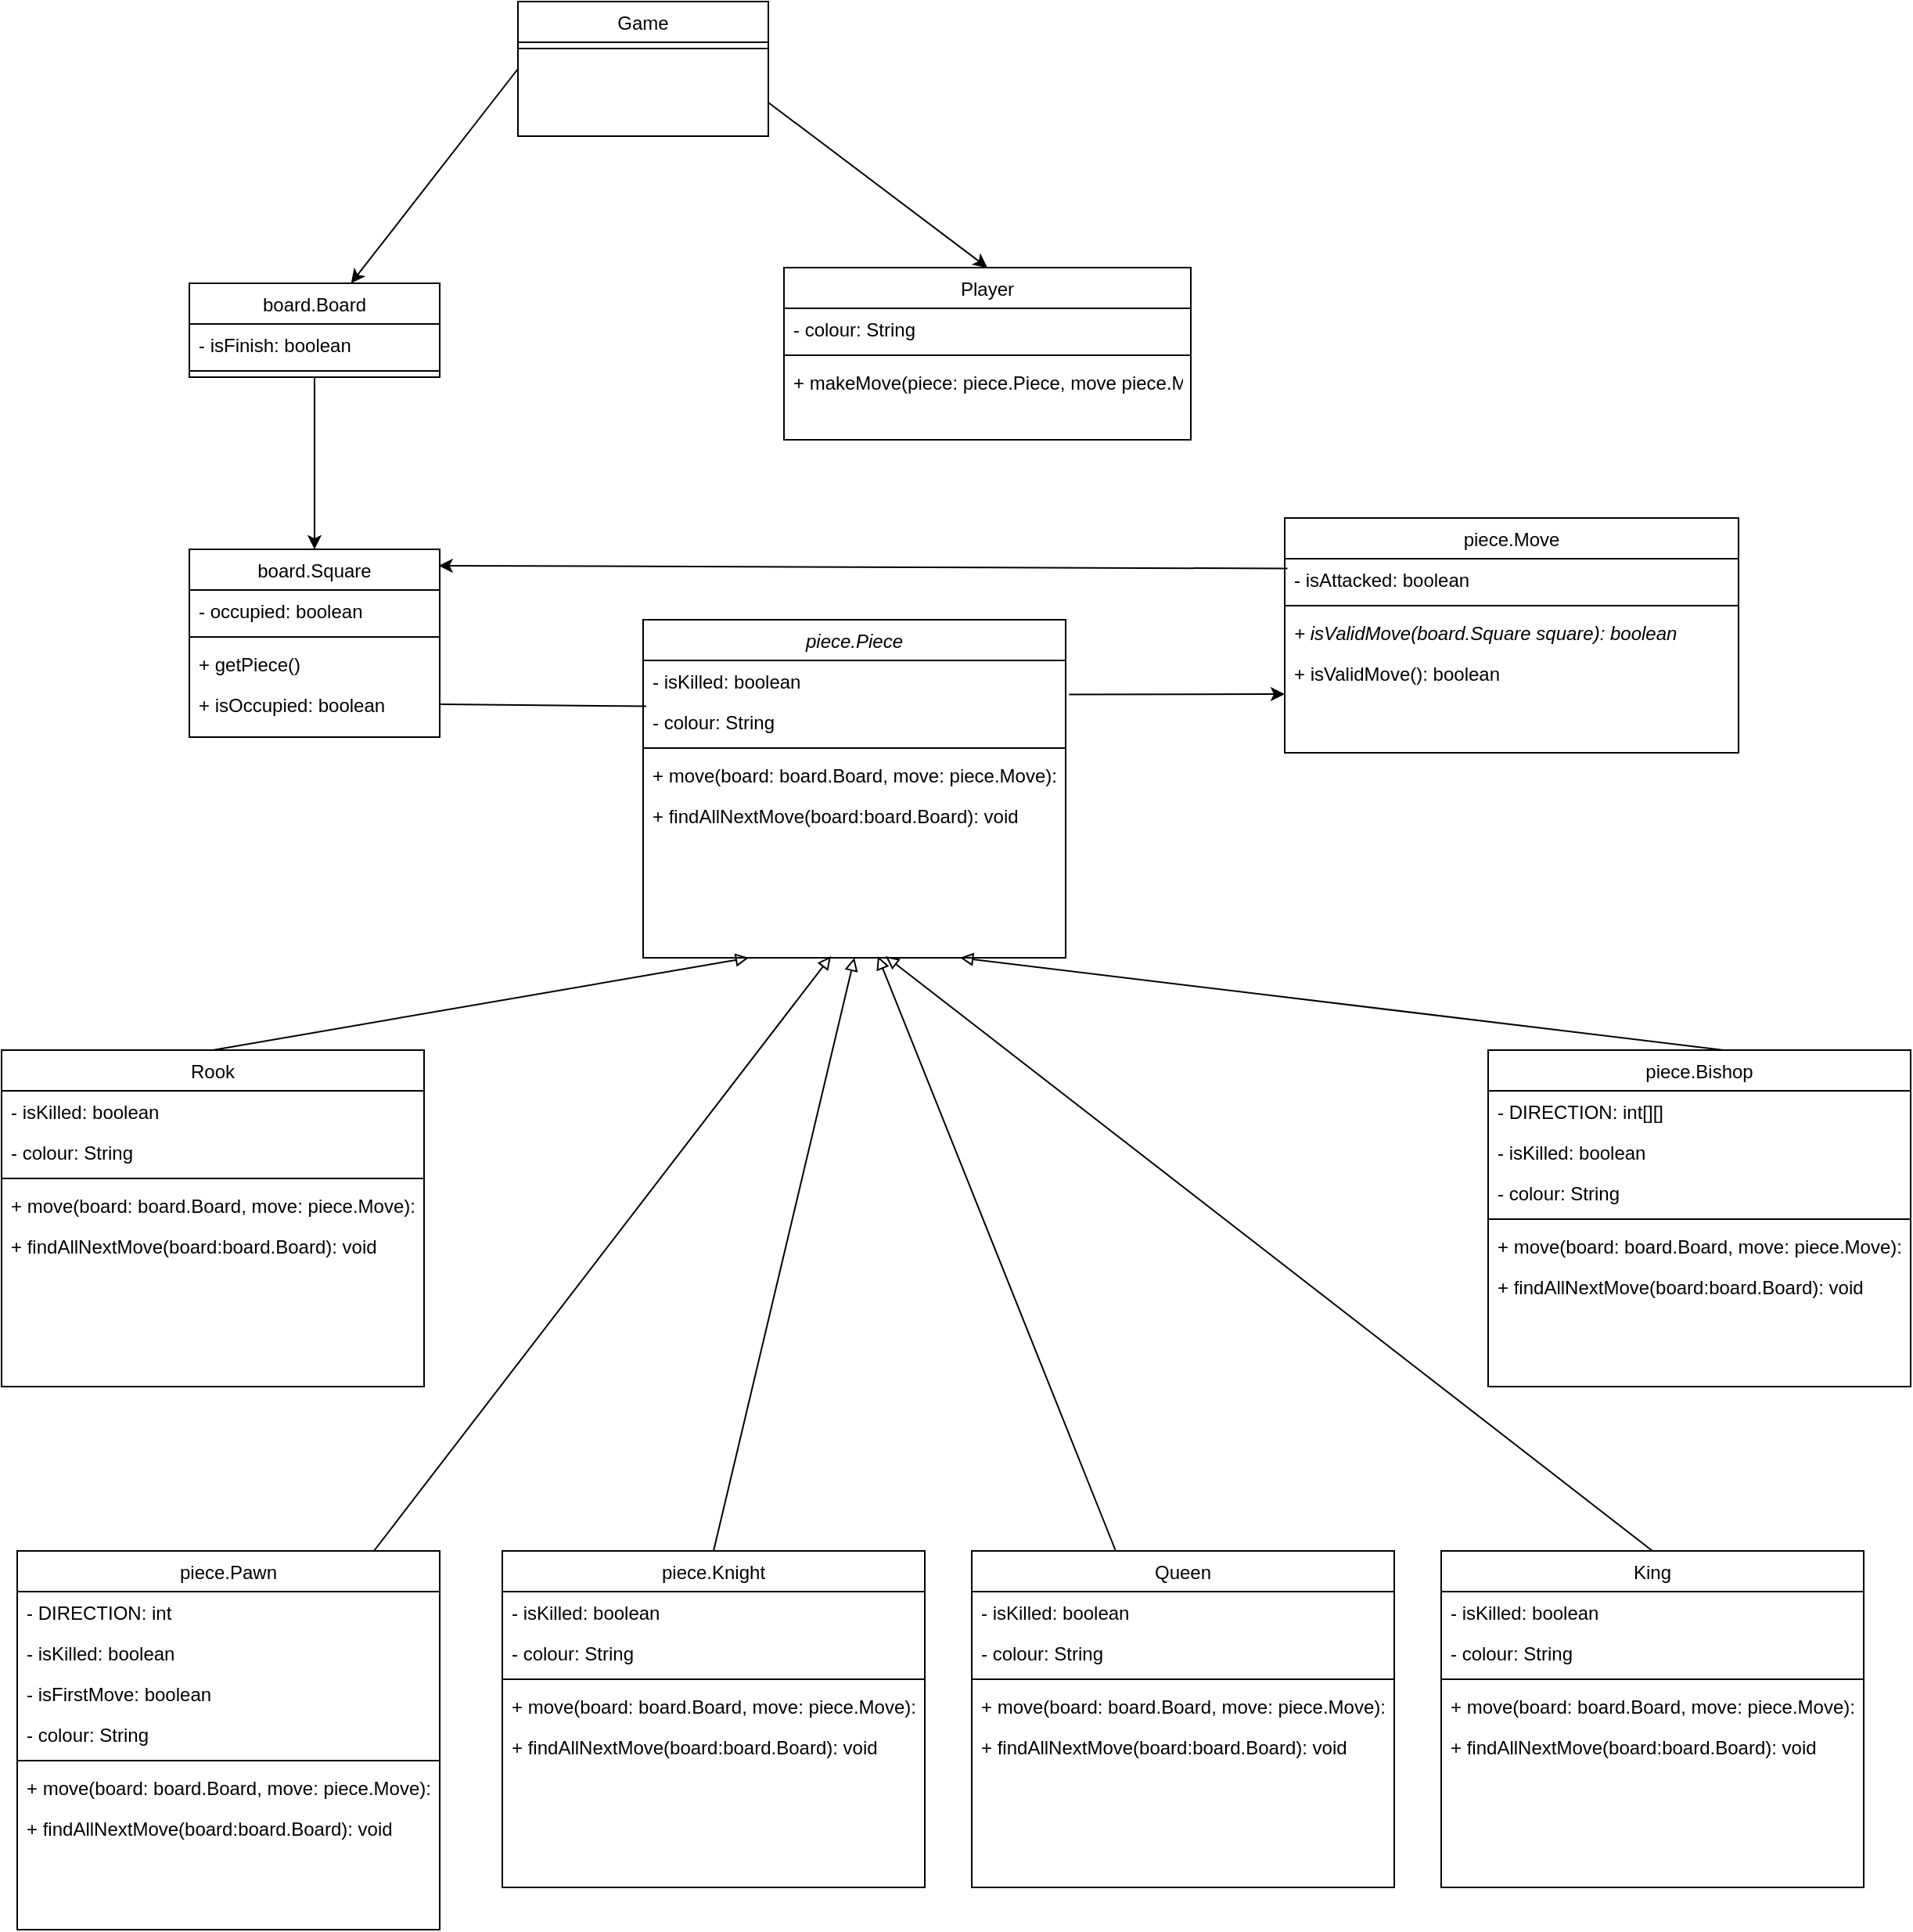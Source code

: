<mxfile version="21.7.5" type="device">
  <diagram id="C5RBs43oDa-KdzZeNtuy" name="Page-1">
    <mxGraphModel dx="2305" dy="1257" grid="1" gridSize="10" guides="1" tooltips="1" connect="1" arrows="1" fold="1" page="1" pageScale="1" pageWidth="827" pageHeight="1169" math="0" shadow="0">
      <root>
        <mxCell id="WIyWlLk6GJQsqaUBKTNV-0" />
        <mxCell id="WIyWlLk6GJQsqaUBKTNV-1" parent="WIyWlLk6GJQsqaUBKTNV-0" />
        <mxCell id="zkfFHV4jXpPFQw0GAbJ--0" value="board.Board" style="swimlane;fontStyle=0;align=center;verticalAlign=top;childLayout=stackLayout;horizontal=1;startSize=26;horizontalStack=0;resizeParent=1;resizeLast=0;collapsible=1;marginBottom=0;rounded=0;shadow=0;strokeWidth=1;" parent="WIyWlLk6GJQsqaUBKTNV-1" vertex="1">
          <mxGeometry x="150" y="230" width="160" height="60" as="geometry">
            <mxRectangle x="230" y="140" width="160" height="26" as="alternateBounds" />
          </mxGeometry>
        </mxCell>
        <mxCell id="yxcVSAFLTE-dCb4-165y-15" value="- isFinish: boolean&#xa;" style="text;align=left;verticalAlign=top;spacingLeft=4;spacingRight=4;overflow=hidden;rotatable=0;points=[[0,0.5],[1,0.5]];portConstraint=eastwest;rounded=0;shadow=0;html=0;" vertex="1" parent="zkfFHV4jXpPFQw0GAbJ--0">
          <mxGeometry y="26" width="160" height="26" as="geometry" />
        </mxCell>
        <mxCell id="zkfFHV4jXpPFQw0GAbJ--4" value="" style="line;html=1;strokeWidth=1;align=left;verticalAlign=middle;spacingTop=-1;spacingLeft=3;spacingRight=3;rotatable=0;labelPosition=right;points=[];portConstraint=eastwest;" parent="zkfFHV4jXpPFQw0GAbJ--0" vertex="1">
          <mxGeometry y="52" width="160" height="8" as="geometry" />
        </mxCell>
        <mxCell id="zkfFHV4jXpPFQw0GAbJ--6" value="board.Square" style="swimlane;fontStyle=0;align=center;verticalAlign=top;childLayout=stackLayout;horizontal=1;startSize=26;horizontalStack=0;resizeParent=1;resizeLast=0;collapsible=1;marginBottom=0;rounded=0;shadow=0;strokeWidth=1;" parent="WIyWlLk6GJQsqaUBKTNV-1" vertex="1">
          <mxGeometry x="150" y="400" width="160" height="120" as="geometry">
            <mxRectangle x="130" y="380" width="160" height="26" as="alternateBounds" />
          </mxGeometry>
        </mxCell>
        <mxCell id="yxcVSAFLTE-dCb4-165y-5" value="- occupied: boolean" style="text;align=left;verticalAlign=top;spacingLeft=4;spacingRight=4;overflow=hidden;rotatable=0;points=[[0,0.5],[1,0.5]];portConstraint=eastwest;rounded=0;shadow=0;html=0;" vertex="1" parent="zkfFHV4jXpPFQw0GAbJ--6">
          <mxGeometry y="26" width="160" height="26" as="geometry" />
        </mxCell>
        <mxCell id="zkfFHV4jXpPFQw0GAbJ--9" value="" style="line;html=1;strokeWidth=1;align=left;verticalAlign=middle;spacingTop=-1;spacingLeft=3;spacingRight=3;rotatable=0;labelPosition=right;points=[];portConstraint=eastwest;" parent="zkfFHV4jXpPFQw0GAbJ--6" vertex="1">
          <mxGeometry y="52" width="160" height="8" as="geometry" />
        </mxCell>
        <mxCell id="yxcVSAFLTE-dCb4-165y-3" value="+ getPiece()" style="text;align=left;verticalAlign=top;spacingLeft=4;spacingRight=4;overflow=hidden;rotatable=0;points=[[0,0.5],[1,0.5]];portConstraint=eastwest;" vertex="1" parent="zkfFHV4jXpPFQw0GAbJ--6">
          <mxGeometry y="60" width="160" height="26" as="geometry" />
        </mxCell>
        <mxCell id="yxcVSAFLTE-dCb4-165y-4" value="+ isOccupied: boolean" style="text;align=left;verticalAlign=top;spacingLeft=4;spacingRight=4;overflow=hidden;rotatable=0;points=[[0,0.5],[1,0.5]];portConstraint=eastwest;" vertex="1" parent="zkfFHV4jXpPFQw0GAbJ--6">
          <mxGeometry y="86" width="160" height="26" as="geometry" />
        </mxCell>
        <mxCell id="zkfFHV4jXpPFQw0GAbJ--17" value="piece.Piece" style="swimlane;fontStyle=2;align=center;verticalAlign=top;childLayout=stackLayout;horizontal=1;startSize=26;horizontalStack=0;resizeParent=1;resizeLast=0;collapsible=1;marginBottom=0;rounded=0;shadow=0;strokeWidth=1;" parent="WIyWlLk6GJQsqaUBKTNV-1" vertex="1">
          <mxGeometry x="440" y="445" width="270" height="216" as="geometry">
            <mxRectangle x="550" y="140" width="160" height="26" as="alternateBounds" />
          </mxGeometry>
        </mxCell>
        <mxCell id="yxcVSAFLTE-dCb4-165y-25" value="- isKilled: boolean" style="text;align=left;verticalAlign=top;spacingLeft=4;spacingRight=4;overflow=hidden;rotatable=0;points=[[0,0.5],[1,0.5]];portConstraint=eastwest;" vertex="1" parent="zkfFHV4jXpPFQw0GAbJ--17">
          <mxGeometry y="26" width="270" height="26" as="geometry" />
        </mxCell>
        <mxCell id="yxcVSAFLTE-dCb4-165y-83" value="- colour: String" style="text;align=left;verticalAlign=top;spacingLeft=4;spacingRight=4;overflow=hidden;rotatable=0;points=[[0,0.5],[1,0.5]];portConstraint=eastwest;" vertex="1" parent="zkfFHV4jXpPFQw0GAbJ--17">
          <mxGeometry y="52" width="270" height="26" as="geometry" />
        </mxCell>
        <mxCell id="zkfFHV4jXpPFQw0GAbJ--23" value="" style="line;html=1;strokeWidth=1;align=left;verticalAlign=middle;spacingTop=-1;spacingLeft=3;spacingRight=3;rotatable=0;labelPosition=right;points=[];portConstraint=eastwest;" parent="zkfFHV4jXpPFQw0GAbJ--17" vertex="1">
          <mxGeometry y="78" width="270" height="8" as="geometry" />
        </mxCell>
        <mxCell id="zkfFHV4jXpPFQw0GAbJ--24" value="+ move(board: board.Board, move: piece.Move): boolean" style="text;align=left;verticalAlign=top;spacingLeft=4;spacingRight=4;overflow=hidden;rotatable=0;points=[[0,0.5],[1,0.5]];portConstraint=eastwest;" parent="zkfFHV4jXpPFQw0GAbJ--17" vertex="1">
          <mxGeometry y="86" width="270" height="26" as="geometry" />
        </mxCell>
        <mxCell id="zkfFHV4jXpPFQw0GAbJ--25" value="+ findAllNextMove(board:board.Board): void" style="text;align=left;verticalAlign=top;spacingLeft=4;spacingRight=4;overflow=hidden;rotatable=0;points=[[0,0.5],[1,0.5]];portConstraint=eastwest;" parent="zkfFHV4jXpPFQw0GAbJ--17" vertex="1">
          <mxGeometry y="112" width="270" height="26" as="geometry" />
        </mxCell>
        <mxCell id="yxcVSAFLTE-dCb4-165y-6" value="Game" style="swimlane;fontStyle=0;align=center;verticalAlign=top;childLayout=stackLayout;horizontal=1;startSize=26;horizontalStack=0;resizeParent=1;resizeLast=0;collapsible=1;marginBottom=0;rounded=0;shadow=0;strokeWidth=1;" vertex="1" parent="WIyWlLk6GJQsqaUBKTNV-1">
          <mxGeometry x="360" y="50" width="160" height="86" as="geometry">
            <mxRectangle x="230" y="140" width="160" height="26" as="alternateBounds" />
          </mxGeometry>
        </mxCell>
        <mxCell id="yxcVSAFLTE-dCb4-165y-8" value="" style="line;html=1;strokeWidth=1;align=left;verticalAlign=middle;spacingTop=-1;spacingLeft=3;spacingRight=3;rotatable=0;labelPosition=right;points=[];portConstraint=eastwest;" vertex="1" parent="yxcVSAFLTE-dCb4-165y-6">
          <mxGeometry y="26" width="160" height="8" as="geometry" />
        </mxCell>
        <mxCell id="yxcVSAFLTE-dCb4-165y-9" value="" style="endArrow=classic;html=1;rounded=0;exitX=0;exitY=0.5;exitDx=0;exitDy=0;" edge="1" parent="WIyWlLk6GJQsqaUBKTNV-1" source="yxcVSAFLTE-dCb4-165y-6" target="zkfFHV4jXpPFQw0GAbJ--0">
          <mxGeometry width="50" height="50" relative="1" as="geometry">
            <mxPoint x="260" y="200" as="sourcePoint" />
            <mxPoint x="310" y="150" as="targetPoint" />
          </mxGeometry>
        </mxCell>
        <mxCell id="yxcVSAFLTE-dCb4-165y-10" value="" style="endArrow=classic;html=1;rounded=0;exitX=0.5;exitY=1;exitDx=0;exitDy=0;entryX=0.5;entryY=0;entryDx=0;entryDy=0;" edge="1" parent="WIyWlLk6GJQsqaUBKTNV-1" source="zkfFHV4jXpPFQw0GAbJ--0" target="zkfFHV4jXpPFQw0GAbJ--6">
          <mxGeometry width="50" height="50" relative="1" as="geometry">
            <mxPoint x="200" y="370" as="sourcePoint" />
            <mxPoint x="250" y="320" as="targetPoint" />
          </mxGeometry>
        </mxCell>
        <mxCell id="yxcVSAFLTE-dCb4-165y-11" value="" style="endArrow=none;html=1;rounded=0;exitX=0.007;exitY=0.126;exitDx=0;exitDy=0;entryX=1;entryY=0.5;entryDx=0;entryDy=0;endFill=0;exitPerimeter=0;startArrow=none;startFill=0;" edge="1" parent="WIyWlLk6GJQsqaUBKTNV-1" target="yxcVSAFLTE-dCb4-165y-4">
          <mxGeometry width="50" height="50" relative="1" as="geometry">
            <mxPoint x="441.89" y="500.276" as="sourcePoint" />
            <mxPoint x="410" y="490" as="targetPoint" />
          </mxGeometry>
        </mxCell>
        <mxCell id="yxcVSAFLTE-dCb4-165y-12" value="Player" style="swimlane;fontStyle=0;align=center;verticalAlign=top;childLayout=stackLayout;horizontal=1;startSize=26;horizontalStack=0;resizeParent=1;resizeLast=0;collapsible=1;marginBottom=0;rounded=0;shadow=0;strokeWidth=1;" vertex="1" parent="WIyWlLk6GJQsqaUBKTNV-1">
          <mxGeometry x="530" y="220" width="260" height="110" as="geometry">
            <mxRectangle x="230" y="140" width="160" height="26" as="alternateBounds" />
          </mxGeometry>
        </mxCell>
        <mxCell id="yxcVSAFLTE-dCb4-165y-17" value="- colour: String" style="text;align=left;verticalAlign=top;spacingLeft=4;spacingRight=4;overflow=hidden;rotatable=0;points=[[0,0.5],[1,0.5]];portConstraint=eastwest;rounded=0;shadow=0;html=0;" vertex="1" parent="yxcVSAFLTE-dCb4-165y-12">
          <mxGeometry y="26" width="260" height="26" as="geometry" />
        </mxCell>
        <mxCell id="yxcVSAFLTE-dCb4-165y-13" value="" style="line;html=1;strokeWidth=1;align=left;verticalAlign=middle;spacingTop=-1;spacingLeft=3;spacingRight=3;rotatable=0;labelPosition=right;points=[];portConstraint=eastwest;" vertex="1" parent="yxcVSAFLTE-dCb4-165y-12">
          <mxGeometry y="52" width="260" height="8" as="geometry" />
        </mxCell>
        <mxCell id="yxcVSAFLTE-dCb4-165y-19" value="+ makeMove(piece: piece.Piece, move piece.Move): boolean" style="text;align=left;verticalAlign=top;spacingLeft=4;spacingRight=4;overflow=hidden;rotatable=0;points=[[0,0.5],[1,0.5]];portConstraint=eastwest;rounded=0;shadow=0;html=0;" vertex="1" parent="yxcVSAFLTE-dCb4-165y-12">
          <mxGeometry y="60" width="260" height="50" as="geometry" />
        </mxCell>
        <mxCell id="yxcVSAFLTE-dCb4-165y-14" value="" style="endArrow=classic;html=1;rounded=0;exitX=1;exitY=0.75;exitDx=0;exitDy=0;entryX=0.5;entryY=0;entryDx=0;entryDy=0;" edge="1" parent="WIyWlLk6GJQsqaUBKTNV-1" source="yxcVSAFLTE-dCb4-165y-6" target="yxcVSAFLTE-dCb4-165y-12">
          <mxGeometry width="50" height="50" relative="1" as="geometry">
            <mxPoint x="540" y="160" as="sourcePoint" />
            <mxPoint x="590" y="110" as="targetPoint" />
          </mxGeometry>
        </mxCell>
        <mxCell id="yxcVSAFLTE-dCb4-165y-20" value="piece.Move" style="swimlane;fontStyle=0;align=center;verticalAlign=top;childLayout=stackLayout;horizontal=1;startSize=26;horizontalStack=0;resizeParent=1;resizeLast=0;collapsible=1;marginBottom=0;rounded=0;shadow=0;strokeWidth=1;" vertex="1" parent="WIyWlLk6GJQsqaUBKTNV-1">
          <mxGeometry x="850" y="380" width="290" height="150" as="geometry">
            <mxRectangle x="230" y="140" width="160" height="26" as="alternateBounds" />
          </mxGeometry>
        </mxCell>
        <mxCell id="yxcVSAFLTE-dCb4-165y-22" value="- isAttacked: boolean" style="text;align=left;verticalAlign=top;spacingLeft=4;spacingRight=4;overflow=hidden;rotatable=0;points=[[0,0.5],[1,0.5]];portConstraint=eastwest;" vertex="1" parent="yxcVSAFLTE-dCb4-165y-20">
          <mxGeometry y="26" width="290" height="26" as="geometry" />
        </mxCell>
        <mxCell id="yxcVSAFLTE-dCb4-165y-21" value="" style="line;html=1;strokeWidth=1;align=left;verticalAlign=middle;spacingTop=-1;spacingLeft=3;spacingRight=3;rotatable=0;labelPosition=right;points=[];portConstraint=eastwest;" vertex="1" parent="yxcVSAFLTE-dCb4-165y-20">
          <mxGeometry y="52" width="290" height="8" as="geometry" />
        </mxCell>
        <mxCell id="yxcVSAFLTE-dCb4-165y-99" value="+ isValidMove(board.Square square): boolean" style="text;align=left;verticalAlign=top;spacingLeft=4;spacingRight=4;overflow=hidden;rotatable=0;points=[[0,0.5],[1,0.5]];portConstraint=eastwest;fontStyle=2" vertex="1" parent="yxcVSAFLTE-dCb4-165y-20">
          <mxGeometry y="60" width="290" height="26" as="geometry" />
        </mxCell>
        <mxCell id="yxcVSAFLTE-dCb4-165y-100" value="+ isValidMove(): boolean" style="text;align=left;verticalAlign=top;spacingLeft=4;spacingRight=4;overflow=hidden;rotatable=0;points=[[0,0.5],[1,0.5]];portConstraint=eastwest;" vertex="1" parent="yxcVSAFLTE-dCb4-165y-20">
          <mxGeometry y="86" width="290" height="26" as="geometry" />
        </mxCell>
        <mxCell id="yxcVSAFLTE-dCb4-165y-27" value="" style="endArrow=classic;html=1;rounded=0;entryX=0;entryY=0.75;entryDx=0;entryDy=0;exitX=1.008;exitY=0.835;exitDx=0;exitDy=0;exitPerimeter=0;" edge="1" parent="WIyWlLk6GJQsqaUBKTNV-1" source="yxcVSAFLTE-dCb4-165y-25" target="yxcVSAFLTE-dCb4-165y-20">
          <mxGeometry width="50" height="50" relative="1" as="geometry">
            <mxPoint x="580" y="660" as="sourcePoint" />
            <mxPoint x="460" y="754" as="targetPoint" />
          </mxGeometry>
        </mxCell>
        <mxCell id="yxcVSAFLTE-dCb4-165y-34" value="piece.Pawn" style="swimlane;fontStyle=0;align=center;verticalAlign=top;childLayout=stackLayout;horizontal=1;startSize=26;horizontalStack=0;resizeParent=1;resizeLast=0;collapsible=1;marginBottom=0;rounded=0;shadow=0;strokeWidth=1;" vertex="1" parent="WIyWlLk6GJQsqaUBKTNV-1">
          <mxGeometry x="40" y="1040" width="270" height="242" as="geometry">
            <mxRectangle x="550" y="140" width="160" height="26" as="alternateBounds" />
          </mxGeometry>
        </mxCell>
        <mxCell id="yxcVSAFLTE-dCb4-165y-104" value="- DIRECTION: int" style="text;align=left;verticalAlign=top;spacingLeft=4;spacingRight=4;overflow=hidden;rotatable=0;points=[[0,0.5],[1,0.5]];portConstraint=eastwest;" vertex="1" parent="yxcVSAFLTE-dCb4-165y-34">
          <mxGeometry y="26" width="270" height="26" as="geometry" />
        </mxCell>
        <mxCell id="yxcVSAFLTE-dCb4-165y-37" value="- isKilled: boolean" style="text;align=left;verticalAlign=top;spacingLeft=4;spacingRight=4;overflow=hidden;rotatable=0;points=[[0,0.5],[1,0.5]];portConstraint=eastwest;" vertex="1" parent="yxcVSAFLTE-dCb4-165y-34">
          <mxGeometry y="52" width="270" height="26" as="geometry" />
        </mxCell>
        <mxCell id="yxcVSAFLTE-dCb4-165y-89" value="- isFirstMove: boolean&#xa;" style="text;align=left;verticalAlign=top;spacingLeft=4;spacingRight=4;overflow=hidden;rotatable=0;points=[[0,0.5],[1,0.5]];portConstraint=eastwest;" vertex="1" parent="yxcVSAFLTE-dCb4-165y-34">
          <mxGeometry y="78" width="270" height="26" as="geometry" />
        </mxCell>
        <mxCell id="yxcVSAFLTE-dCb4-165y-98" value="- colour: String" style="text;align=left;verticalAlign=top;spacingLeft=4;spacingRight=4;overflow=hidden;rotatable=0;points=[[0,0.5],[1,0.5]];portConstraint=eastwest;" vertex="1" parent="yxcVSAFLTE-dCb4-165y-34">
          <mxGeometry y="104" width="270" height="26" as="geometry" />
        </mxCell>
        <mxCell id="yxcVSAFLTE-dCb4-165y-38" value="" style="line;html=1;strokeWidth=1;align=left;verticalAlign=middle;spacingTop=-1;spacingLeft=3;spacingRight=3;rotatable=0;labelPosition=right;points=[];portConstraint=eastwest;" vertex="1" parent="yxcVSAFLTE-dCb4-165y-34">
          <mxGeometry y="130" width="270" height="8" as="geometry" />
        </mxCell>
        <mxCell id="yxcVSAFLTE-dCb4-165y-39" value="+ move(board: board.Board, move: piece.Move): boolean" style="text;align=left;verticalAlign=top;spacingLeft=4;spacingRight=4;overflow=hidden;rotatable=0;points=[[0,0.5],[1,0.5]];portConstraint=eastwest;" vertex="1" parent="yxcVSAFLTE-dCb4-165y-34">
          <mxGeometry y="138" width="270" height="26" as="geometry" />
        </mxCell>
        <mxCell id="yxcVSAFLTE-dCb4-165y-40" value="+ findAllNextMove(board:board.Board): void" style="text;align=left;verticalAlign=top;spacingLeft=4;spacingRight=4;overflow=hidden;rotatable=0;points=[[0,0.5],[1,0.5]];portConstraint=eastwest;" vertex="1" parent="yxcVSAFLTE-dCb4-165y-34">
          <mxGeometry y="164" width="270" height="26" as="geometry" />
        </mxCell>
        <mxCell id="yxcVSAFLTE-dCb4-165y-41" value="piece.Knight" style="swimlane;fontStyle=0;align=center;verticalAlign=top;childLayout=stackLayout;horizontal=1;startSize=26;horizontalStack=0;resizeParent=1;resizeLast=0;collapsible=1;marginBottom=0;rounded=0;shadow=0;strokeWidth=1;" vertex="1" parent="WIyWlLk6GJQsqaUBKTNV-1">
          <mxGeometry x="350" y="1040" width="270" height="215" as="geometry">
            <mxRectangle x="550" y="140" width="160" height="26" as="alternateBounds" />
          </mxGeometry>
        </mxCell>
        <mxCell id="yxcVSAFLTE-dCb4-165y-44" value="- isKilled: boolean" style="text;align=left;verticalAlign=top;spacingLeft=4;spacingRight=4;overflow=hidden;rotatable=0;points=[[0,0.5],[1,0.5]];portConstraint=eastwest;" vertex="1" parent="yxcVSAFLTE-dCb4-165y-41">
          <mxGeometry y="26" width="270" height="26" as="geometry" />
        </mxCell>
        <mxCell id="yxcVSAFLTE-dCb4-165y-85" value="- colour: String" style="text;align=left;verticalAlign=top;spacingLeft=4;spacingRight=4;overflow=hidden;rotatable=0;points=[[0,0.5],[1,0.5]];portConstraint=eastwest;" vertex="1" parent="yxcVSAFLTE-dCb4-165y-41">
          <mxGeometry y="52" width="270" height="26" as="geometry" />
        </mxCell>
        <mxCell id="yxcVSAFLTE-dCb4-165y-45" value="" style="line;html=1;strokeWidth=1;align=left;verticalAlign=middle;spacingTop=-1;spacingLeft=3;spacingRight=3;rotatable=0;labelPosition=right;points=[];portConstraint=eastwest;" vertex="1" parent="yxcVSAFLTE-dCb4-165y-41">
          <mxGeometry y="78" width="270" height="8" as="geometry" />
        </mxCell>
        <mxCell id="yxcVSAFLTE-dCb4-165y-46" value="+ move(board: board.Board, move: piece.Move): boolean" style="text;align=left;verticalAlign=top;spacingLeft=4;spacingRight=4;overflow=hidden;rotatable=0;points=[[0,0.5],[1,0.5]];portConstraint=eastwest;" vertex="1" parent="yxcVSAFLTE-dCb4-165y-41">
          <mxGeometry y="86" width="270" height="26" as="geometry" />
        </mxCell>
        <mxCell id="yxcVSAFLTE-dCb4-165y-47" value="+ findAllNextMove(board:board.Board): void" style="text;align=left;verticalAlign=top;spacingLeft=4;spacingRight=4;overflow=hidden;rotatable=0;points=[[0,0.5],[1,0.5]];portConstraint=eastwest;" vertex="1" parent="yxcVSAFLTE-dCb4-165y-41">
          <mxGeometry y="112" width="270" height="26" as="geometry" />
        </mxCell>
        <mxCell id="yxcVSAFLTE-dCb4-165y-48" value="piece.Bishop" style="swimlane;fontStyle=0;align=center;verticalAlign=top;childLayout=stackLayout;horizontal=1;startSize=26;horizontalStack=0;resizeParent=1;resizeLast=0;collapsible=1;marginBottom=0;rounded=0;shadow=0;strokeWidth=1;" vertex="1" parent="WIyWlLk6GJQsqaUBKTNV-1">
          <mxGeometry x="980" y="720" width="270" height="215" as="geometry">
            <mxRectangle x="550" y="140" width="160" height="26" as="alternateBounds" />
          </mxGeometry>
        </mxCell>
        <mxCell id="yxcVSAFLTE-dCb4-165y-101" value="- DIRECTION: int[][]" style="text;align=left;verticalAlign=top;spacingLeft=4;spacingRight=4;overflow=hidden;rotatable=0;points=[[0,0.5],[1,0.5]];portConstraint=eastwest;" vertex="1" parent="yxcVSAFLTE-dCb4-165y-48">
          <mxGeometry y="26" width="270" height="26" as="geometry" />
        </mxCell>
        <mxCell id="yxcVSAFLTE-dCb4-165y-51" value="- isKilled: boolean" style="text;align=left;verticalAlign=top;spacingLeft=4;spacingRight=4;overflow=hidden;rotatable=0;points=[[0,0.5],[1,0.5]];portConstraint=eastwest;" vertex="1" parent="yxcVSAFLTE-dCb4-165y-48">
          <mxGeometry y="52" width="270" height="26" as="geometry" />
        </mxCell>
        <mxCell id="yxcVSAFLTE-dCb4-165y-96" value="- colour: String" style="text;align=left;verticalAlign=top;spacingLeft=4;spacingRight=4;overflow=hidden;rotatable=0;points=[[0,0.5],[1,0.5]];portConstraint=eastwest;" vertex="1" parent="yxcVSAFLTE-dCb4-165y-48">
          <mxGeometry y="78" width="270" height="26" as="geometry" />
        </mxCell>
        <mxCell id="yxcVSAFLTE-dCb4-165y-52" value="" style="line;html=1;strokeWidth=1;align=left;verticalAlign=middle;spacingTop=-1;spacingLeft=3;spacingRight=3;rotatable=0;labelPosition=right;points=[];portConstraint=eastwest;" vertex="1" parent="yxcVSAFLTE-dCb4-165y-48">
          <mxGeometry y="104" width="270" height="8" as="geometry" />
        </mxCell>
        <mxCell id="yxcVSAFLTE-dCb4-165y-53" value="+ move(board: board.Board, move: piece.Move): boolean" style="text;align=left;verticalAlign=top;spacingLeft=4;spacingRight=4;overflow=hidden;rotatable=0;points=[[0,0.5],[1,0.5]];portConstraint=eastwest;" vertex="1" parent="yxcVSAFLTE-dCb4-165y-48">
          <mxGeometry y="112" width="270" height="26" as="geometry" />
        </mxCell>
        <mxCell id="yxcVSAFLTE-dCb4-165y-54" value="+ findAllNextMove(board:board.Board): void" style="text;align=left;verticalAlign=top;spacingLeft=4;spacingRight=4;overflow=hidden;rotatable=0;points=[[0,0.5],[1,0.5]];portConstraint=eastwest;" vertex="1" parent="yxcVSAFLTE-dCb4-165y-48">
          <mxGeometry y="138" width="270" height="26" as="geometry" />
        </mxCell>
        <mxCell id="yxcVSAFLTE-dCb4-165y-55" value="Rook" style="swimlane;fontStyle=0;align=center;verticalAlign=top;childLayout=stackLayout;horizontal=1;startSize=26;horizontalStack=0;resizeParent=1;resizeLast=0;collapsible=1;marginBottom=0;rounded=0;shadow=0;strokeWidth=1;" vertex="1" parent="WIyWlLk6GJQsqaUBKTNV-1">
          <mxGeometry x="30" y="720" width="270" height="215" as="geometry">
            <mxRectangle x="550" y="140" width="160" height="26" as="alternateBounds" />
          </mxGeometry>
        </mxCell>
        <mxCell id="yxcVSAFLTE-dCb4-165y-58" value="- isKilled: boolean" style="text;align=left;verticalAlign=top;spacingLeft=4;spacingRight=4;overflow=hidden;rotatable=0;points=[[0,0.5],[1,0.5]];portConstraint=eastwest;" vertex="1" parent="yxcVSAFLTE-dCb4-165y-55">
          <mxGeometry y="26" width="270" height="26" as="geometry" />
        </mxCell>
        <mxCell id="yxcVSAFLTE-dCb4-165y-95" value="- colour: String" style="text;align=left;verticalAlign=top;spacingLeft=4;spacingRight=4;overflow=hidden;rotatable=0;points=[[0,0.5],[1,0.5]];portConstraint=eastwest;" vertex="1" parent="yxcVSAFLTE-dCb4-165y-55">
          <mxGeometry y="52" width="270" height="26" as="geometry" />
        </mxCell>
        <mxCell id="yxcVSAFLTE-dCb4-165y-59" value="" style="line;html=1;strokeWidth=1;align=left;verticalAlign=middle;spacingTop=-1;spacingLeft=3;spacingRight=3;rotatable=0;labelPosition=right;points=[];portConstraint=eastwest;" vertex="1" parent="yxcVSAFLTE-dCb4-165y-55">
          <mxGeometry y="78" width="270" height="8" as="geometry" />
        </mxCell>
        <mxCell id="yxcVSAFLTE-dCb4-165y-60" value="+ move(board: board.Board, move: piece.Move): boolean" style="text;align=left;verticalAlign=top;spacingLeft=4;spacingRight=4;overflow=hidden;rotatable=0;points=[[0,0.5],[1,0.5]];portConstraint=eastwest;" vertex="1" parent="yxcVSAFLTE-dCb4-165y-55">
          <mxGeometry y="86" width="270" height="26" as="geometry" />
        </mxCell>
        <mxCell id="yxcVSAFLTE-dCb4-165y-82" value="+ findAllNextMove(board:board.Board): void" style="text;align=left;verticalAlign=top;spacingLeft=4;spacingRight=4;overflow=hidden;rotatable=0;points=[[0,0.5],[1,0.5]];portConstraint=eastwest;" vertex="1" parent="yxcVSAFLTE-dCb4-165y-55">
          <mxGeometry y="112" width="270" height="26" as="geometry" />
        </mxCell>
        <mxCell id="yxcVSAFLTE-dCb4-165y-62" value="Queen" style="swimlane;fontStyle=0;align=center;verticalAlign=top;childLayout=stackLayout;horizontal=1;startSize=26;horizontalStack=0;resizeParent=1;resizeLast=0;collapsible=1;marginBottom=0;rounded=0;shadow=0;strokeWidth=1;" vertex="1" parent="WIyWlLk6GJQsqaUBKTNV-1">
          <mxGeometry x="650" y="1040" width="270" height="215" as="geometry">
            <mxRectangle x="550" y="140" width="160" height="26" as="alternateBounds" />
          </mxGeometry>
        </mxCell>
        <mxCell id="yxcVSAFLTE-dCb4-165y-65" value="- isKilled: boolean" style="text;align=left;verticalAlign=top;spacingLeft=4;spacingRight=4;overflow=hidden;rotatable=0;points=[[0,0.5],[1,0.5]];portConstraint=eastwest;" vertex="1" parent="yxcVSAFLTE-dCb4-165y-62">
          <mxGeometry y="26" width="270" height="26" as="geometry" />
        </mxCell>
        <mxCell id="yxcVSAFLTE-dCb4-165y-86" value="- colour: String" style="text;align=left;verticalAlign=top;spacingLeft=4;spacingRight=4;overflow=hidden;rotatable=0;points=[[0,0.5],[1,0.5]];portConstraint=eastwest;" vertex="1" parent="yxcVSAFLTE-dCb4-165y-62">
          <mxGeometry y="52" width="270" height="26" as="geometry" />
        </mxCell>
        <mxCell id="yxcVSAFLTE-dCb4-165y-66" value="" style="line;html=1;strokeWidth=1;align=left;verticalAlign=middle;spacingTop=-1;spacingLeft=3;spacingRight=3;rotatable=0;labelPosition=right;points=[];portConstraint=eastwest;" vertex="1" parent="yxcVSAFLTE-dCb4-165y-62">
          <mxGeometry y="78" width="270" height="8" as="geometry" />
        </mxCell>
        <mxCell id="yxcVSAFLTE-dCb4-165y-67" value="+ move(board: board.Board, move: piece.Move): boolean" style="text;align=left;verticalAlign=top;spacingLeft=4;spacingRight=4;overflow=hidden;rotatable=0;points=[[0,0.5],[1,0.5]];portConstraint=eastwest;" vertex="1" parent="yxcVSAFLTE-dCb4-165y-62">
          <mxGeometry y="86" width="270" height="26" as="geometry" />
        </mxCell>
        <mxCell id="yxcVSAFLTE-dCb4-165y-68" value="+ findAllNextMove(board:board.Board): void" style="text;align=left;verticalAlign=top;spacingLeft=4;spacingRight=4;overflow=hidden;rotatable=0;points=[[0,0.5],[1,0.5]];portConstraint=eastwest;" vertex="1" parent="yxcVSAFLTE-dCb4-165y-62">
          <mxGeometry y="112" width="270" height="26" as="geometry" />
        </mxCell>
        <mxCell id="yxcVSAFLTE-dCb4-165y-69" value="King" style="swimlane;fontStyle=0;align=center;verticalAlign=top;childLayout=stackLayout;horizontal=1;startSize=26;horizontalStack=0;resizeParent=1;resizeLast=0;collapsible=1;marginBottom=0;rounded=0;shadow=0;strokeWidth=1;" vertex="1" parent="WIyWlLk6GJQsqaUBKTNV-1">
          <mxGeometry x="950" y="1040" width="270" height="215" as="geometry">
            <mxRectangle x="550" y="140" width="160" height="26" as="alternateBounds" />
          </mxGeometry>
        </mxCell>
        <mxCell id="yxcVSAFLTE-dCb4-165y-102" value="- isKilled: boolean" style="text;align=left;verticalAlign=top;spacingLeft=4;spacingRight=4;overflow=hidden;rotatable=0;points=[[0,0.5],[1,0.5]];portConstraint=eastwest;" vertex="1" parent="yxcVSAFLTE-dCb4-165y-69">
          <mxGeometry y="26" width="270" height="26" as="geometry" />
        </mxCell>
        <mxCell id="yxcVSAFLTE-dCb4-165y-87" value="- colour: String" style="text;align=left;verticalAlign=top;spacingLeft=4;spacingRight=4;overflow=hidden;rotatable=0;points=[[0,0.5],[1,0.5]];portConstraint=eastwest;" vertex="1" parent="yxcVSAFLTE-dCb4-165y-69">
          <mxGeometry y="52" width="270" height="26" as="geometry" />
        </mxCell>
        <mxCell id="yxcVSAFLTE-dCb4-165y-73" value="" style="line;html=1;strokeWidth=1;align=left;verticalAlign=middle;spacingTop=-1;spacingLeft=3;spacingRight=3;rotatable=0;labelPosition=right;points=[];portConstraint=eastwest;" vertex="1" parent="yxcVSAFLTE-dCb4-165y-69">
          <mxGeometry y="78" width="270" height="8" as="geometry" />
        </mxCell>
        <mxCell id="yxcVSAFLTE-dCb4-165y-74" value="+ move(board: board.Board, move: piece.Move): boolean" style="text;align=left;verticalAlign=top;spacingLeft=4;spacingRight=4;overflow=hidden;rotatable=0;points=[[0,0.5],[1,0.5]];portConstraint=eastwest;" vertex="1" parent="yxcVSAFLTE-dCb4-165y-69">
          <mxGeometry y="86" width="270" height="26" as="geometry" />
        </mxCell>
        <mxCell id="yxcVSAFLTE-dCb4-165y-75" value="+ findAllNextMove(board:board.Board): void" style="text;align=left;verticalAlign=top;spacingLeft=4;spacingRight=4;overflow=hidden;rotatable=0;points=[[0,0.5],[1,0.5]];portConstraint=eastwest;" vertex="1" parent="yxcVSAFLTE-dCb4-165y-69">
          <mxGeometry y="112" width="270" height="26" as="geometry" />
        </mxCell>
        <mxCell id="yxcVSAFLTE-dCb4-165y-76" value="" style="endArrow=block;html=1;rounded=0;endFill=0;" edge="1" parent="WIyWlLk6GJQsqaUBKTNV-1" source="yxcVSAFLTE-dCb4-165y-34">
          <mxGeometry width="50" height="50" relative="1" as="geometry">
            <mxPoint x="240" y="760" as="sourcePoint" />
            <mxPoint x="560" y="660" as="targetPoint" />
          </mxGeometry>
        </mxCell>
        <mxCell id="yxcVSAFLTE-dCb4-165y-77" value="" style="endArrow=block;html=1;rounded=0;endFill=0;exitX=0.5;exitY=0;exitDx=0;exitDy=0;entryX=0.5;entryY=1;entryDx=0;entryDy=0;" edge="1" parent="WIyWlLk6GJQsqaUBKTNV-1" source="yxcVSAFLTE-dCb4-165y-41" target="zkfFHV4jXpPFQw0GAbJ--17">
          <mxGeometry width="50" height="50" relative="1" as="geometry">
            <mxPoint x="390" y="789" as="sourcePoint" />
            <mxPoint x="570" y="670" as="targetPoint" />
          </mxGeometry>
        </mxCell>
        <mxCell id="yxcVSAFLTE-dCb4-165y-78" value="" style="endArrow=block;html=1;rounded=0;endFill=0;exitX=0.557;exitY=0;exitDx=0;exitDy=0;entryX=0.75;entryY=1;entryDx=0;entryDy=0;exitPerimeter=0;" edge="1" parent="WIyWlLk6GJQsqaUBKTNV-1" source="yxcVSAFLTE-dCb4-165y-48" target="zkfFHV4jXpPFQw0GAbJ--17">
          <mxGeometry width="50" height="50" relative="1" as="geometry">
            <mxPoint x="575" y="770" as="sourcePoint" />
            <mxPoint x="585" y="670" as="targetPoint" />
          </mxGeometry>
        </mxCell>
        <mxCell id="yxcVSAFLTE-dCb4-165y-79" value="" style="endArrow=block;html=1;rounded=0;endFill=0;exitX=0.5;exitY=0;exitDx=0;exitDy=0;" edge="1" parent="WIyWlLk6GJQsqaUBKTNV-1" source="yxcVSAFLTE-dCb4-165y-69">
          <mxGeometry width="50" height="50" relative="1" as="geometry">
            <mxPoint x="585" y="780" as="sourcePoint" />
            <mxPoint x="595" y="660" as="targetPoint" />
          </mxGeometry>
        </mxCell>
        <mxCell id="yxcVSAFLTE-dCb4-165y-80" value="" style="endArrow=block;html=1;rounded=0;endFill=0;" edge="1" parent="WIyWlLk6GJQsqaUBKTNV-1" source="yxcVSAFLTE-dCb4-165y-62">
          <mxGeometry width="50" height="50" relative="1" as="geometry">
            <mxPoint x="595" y="790" as="sourcePoint" />
            <mxPoint x="590" y="660" as="targetPoint" />
          </mxGeometry>
        </mxCell>
        <mxCell id="yxcVSAFLTE-dCb4-165y-81" value="" style="endArrow=block;html=1;rounded=0;endFill=0;exitX=0.5;exitY=0;exitDx=0;exitDy=0;entryX=0.25;entryY=1;entryDx=0;entryDy=0;" edge="1" parent="WIyWlLk6GJQsqaUBKTNV-1" source="yxcVSAFLTE-dCb4-165y-55" target="zkfFHV4jXpPFQw0GAbJ--17">
          <mxGeometry width="50" height="50" relative="1" as="geometry">
            <mxPoint x="605" y="800" as="sourcePoint" />
            <mxPoint x="615" y="700" as="targetPoint" />
          </mxGeometry>
        </mxCell>
        <mxCell id="yxcVSAFLTE-dCb4-165y-97" value="" style="endArrow=classic;html=1;rounded=0;entryX=0.996;entryY=0.087;entryDx=0;entryDy=0;exitX=0.006;exitY=0.241;exitDx=0;exitDy=0;entryPerimeter=0;exitPerimeter=0;" edge="1" parent="WIyWlLk6GJQsqaUBKTNV-1" source="yxcVSAFLTE-dCb4-165y-22" target="zkfFHV4jXpPFQw0GAbJ--6">
          <mxGeometry width="50" height="50" relative="1" as="geometry">
            <mxPoint x="860" y="360" as="sourcePoint" />
            <mxPoint x="906" y="413" as="targetPoint" />
          </mxGeometry>
        </mxCell>
      </root>
    </mxGraphModel>
  </diagram>
</mxfile>
